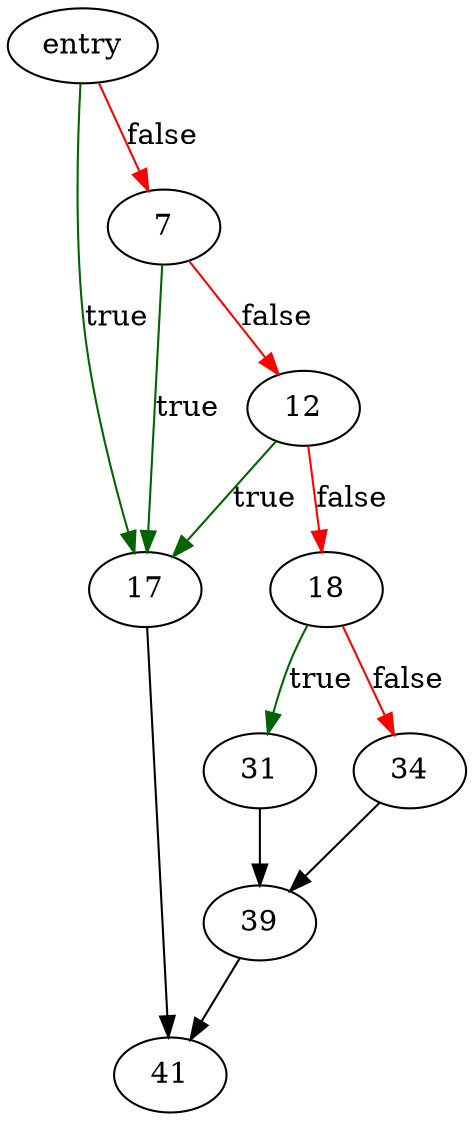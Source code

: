 digraph "sqlite3InvokeBusyHandler" {
	// Node definitions.
	1 [label=entry];
	7;
	12;
	17;
	18;
	31;
	34;
	39;
	41;

	// Edge definitions.
	1 -> 7 [
		color=red
		label=false
	];
	1 -> 17 [
		color=darkgreen
		label=true
	];
	7 -> 12 [
		color=red
		label=false
	];
	7 -> 17 [
		color=darkgreen
		label=true
	];
	12 -> 17 [
		color=darkgreen
		label=true
	];
	12 -> 18 [
		color=red
		label=false
	];
	17 -> 41;
	18 -> 31 [
		color=darkgreen
		label=true
	];
	18 -> 34 [
		color=red
		label=false
	];
	31 -> 39;
	34 -> 39;
	39 -> 41;
}